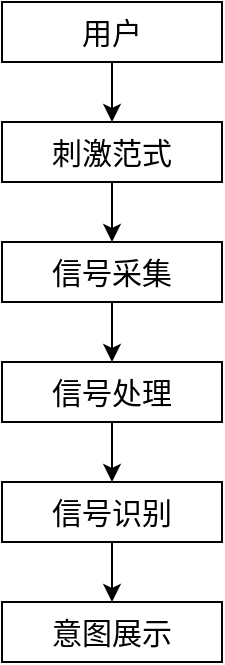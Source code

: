 <mxfile version="15.9.6" type="github">
  <diagram id="prtHgNgQTEPvFCAcTncT" name="Page-1">
    <mxGraphModel dx="946" dy="614" grid="1" gridSize="10" guides="1" tooltips="1" connect="1" arrows="1" fold="1" page="1" pageScale="1" pageWidth="827" pageHeight="1169" math="0" shadow="0">
      <root>
        <mxCell id="0" />
        <mxCell id="1" parent="0" />
        <mxCell id="TedzR1Ovv3LkJXssQuWa-9" style="edgeStyle=orthogonalEdgeStyle;rounded=0;orthogonalLoop=1;jettySize=auto;html=1;exitX=0.5;exitY=1;exitDx=0;exitDy=0;entryX=0.5;entryY=0;entryDx=0;entryDy=0;fontSize=15;" edge="1" parent="1" source="TedzR1Ovv3LkJXssQuWa-1" target="TedzR1Ovv3LkJXssQuWa-2">
          <mxGeometry relative="1" as="geometry" />
        </mxCell>
        <mxCell id="TedzR1Ovv3LkJXssQuWa-1" value="用户" style="rounded=0;whiteSpace=wrap;html=1;fontSize=15;" vertex="1" parent="1">
          <mxGeometry x="304" y="140" width="110" height="30" as="geometry" />
        </mxCell>
        <mxCell id="TedzR1Ovv3LkJXssQuWa-7" style="edgeStyle=orthogonalEdgeStyle;rounded=0;orthogonalLoop=1;jettySize=auto;html=1;entryX=0.5;entryY=0;entryDx=0;entryDy=0;fontSize=15;" edge="1" parent="1" source="TedzR1Ovv3LkJXssQuWa-2" target="TedzR1Ovv3LkJXssQuWa-3">
          <mxGeometry relative="1" as="geometry" />
        </mxCell>
        <mxCell id="TedzR1Ovv3LkJXssQuWa-2" value="刺激范式" style="rounded=0;whiteSpace=wrap;html=1;fontSize=15;" vertex="1" parent="1">
          <mxGeometry x="304" y="200" width="110" height="30" as="geometry" />
        </mxCell>
        <mxCell id="TedzR1Ovv3LkJXssQuWa-8" style="edgeStyle=orthogonalEdgeStyle;rounded=0;orthogonalLoop=1;jettySize=auto;html=1;entryX=0.5;entryY=0;entryDx=0;entryDy=0;fontSize=15;" edge="1" parent="1" source="TedzR1Ovv3LkJXssQuWa-3" target="TedzR1Ovv3LkJXssQuWa-4">
          <mxGeometry relative="1" as="geometry" />
        </mxCell>
        <mxCell id="TedzR1Ovv3LkJXssQuWa-3" value="信号采集" style="rounded=0;whiteSpace=wrap;html=1;fontSize=15;" vertex="1" parent="1">
          <mxGeometry x="304" y="260" width="110" height="30" as="geometry" />
        </mxCell>
        <mxCell id="TedzR1Ovv3LkJXssQuWa-10" style="edgeStyle=orthogonalEdgeStyle;rounded=0;orthogonalLoop=1;jettySize=auto;html=1;exitX=0.5;exitY=1;exitDx=0;exitDy=0;entryX=0.5;entryY=0;entryDx=0;entryDy=0;fontSize=15;" edge="1" parent="1" source="TedzR1Ovv3LkJXssQuWa-4" target="TedzR1Ovv3LkJXssQuWa-5">
          <mxGeometry relative="1" as="geometry" />
        </mxCell>
        <mxCell id="TedzR1Ovv3LkJXssQuWa-4" value="信号处理" style="rounded=0;whiteSpace=wrap;html=1;fontSize=15;" vertex="1" parent="1">
          <mxGeometry x="304" y="320" width="110" height="30" as="geometry" />
        </mxCell>
        <mxCell id="TedzR1Ovv3LkJXssQuWa-11" style="edgeStyle=orthogonalEdgeStyle;rounded=0;orthogonalLoop=1;jettySize=auto;html=1;exitX=0.5;exitY=1;exitDx=0;exitDy=0;entryX=0.5;entryY=0;entryDx=0;entryDy=0;fontSize=15;" edge="1" parent="1" source="TedzR1Ovv3LkJXssQuWa-5" target="TedzR1Ovv3LkJXssQuWa-6">
          <mxGeometry relative="1" as="geometry" />
        </mxCell>
        <mxCell id="TedzR1Ovv3LkJXssQuWa-5" value="信号识别" style="rounded=0;whiteSpace=wrap;html=1;fontSize=15;" vertex="1" parent="1">
          <mxGeometry x="304" y="380" width="110" height="30" as="geometry" />
        </mxCell>
        <mxCell id="TedzR1Ovv3LkJXssQuWa-6" value="意图展示" style="rounded=0;whiteSpace=wrap;html=1;fontSize=15;" vertex="1" parent="1">
          <mxGeometry x="304" y="440" width="110" height="30" as="geometry" />
        </mxCell>
      </root>
    </mxGraphModel>
  </diagram>
</mxfile>
